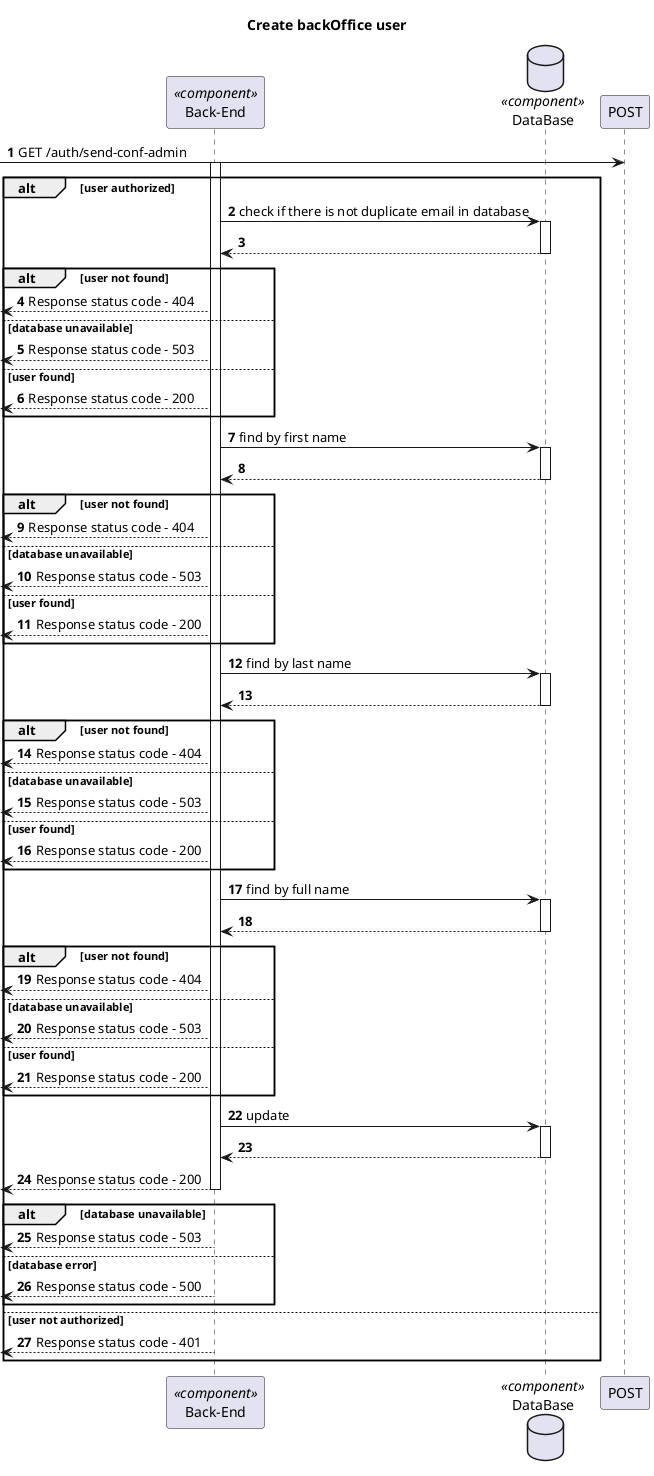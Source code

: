 @startuml Process View - Level 3

autonumber
skinparam packageStyle rect

title Create backOffice user

participant "Back-End" as BE <<component>>
database "DataBase" as DB <<component>>

-> POST : GET /auth/send-conf-admin

alt user authorized

activate BE

BE -> DB: check if there is not duplicate email in database

activate DB

DB --> BE:

deactivate DB

alt user not found

<-- BE: Response status code - 404

else database unavailable

<-- BE: Response status code - 503

else user found

<-- BE: Response status code - 200

end

BE -> DB: find by first name

activate DB

DB --> BE:

deactivate DB

alt user not found

<-- BE: Response status code - 404

else database unavailable

<-- BE: Response status code - 503

else user found

<-- BE: Response status code - 200

end

BE -> DB: find by last name

activate DB

DB --> BE:

deactivate DB

alt user not found

<-- BE: Response status code - 404

else database unavailable

<-- BE: Response status code - 503

else user found

<-- BE: Response status code - 200

end

BE -> DB: find by full name

activate DB

DB --> BE:

deactivate DB

alt user not found

<-- BE: Response status code - 404

else database unavailable

<-- BE: Response status code - 503

else user found

<-- BE: Response status code - 200

end

BE -> DB: update

activate DB

DB --> BE:

deactivate DB

<-- BE: Response status code - 200

deactivate BE

alt database unavailable

<-- BE: Response status code - 503

else database error

<-- BE: Response status code - 500

end

else user not authorized

<-- BE: Response status code - 401

end

@enduml






